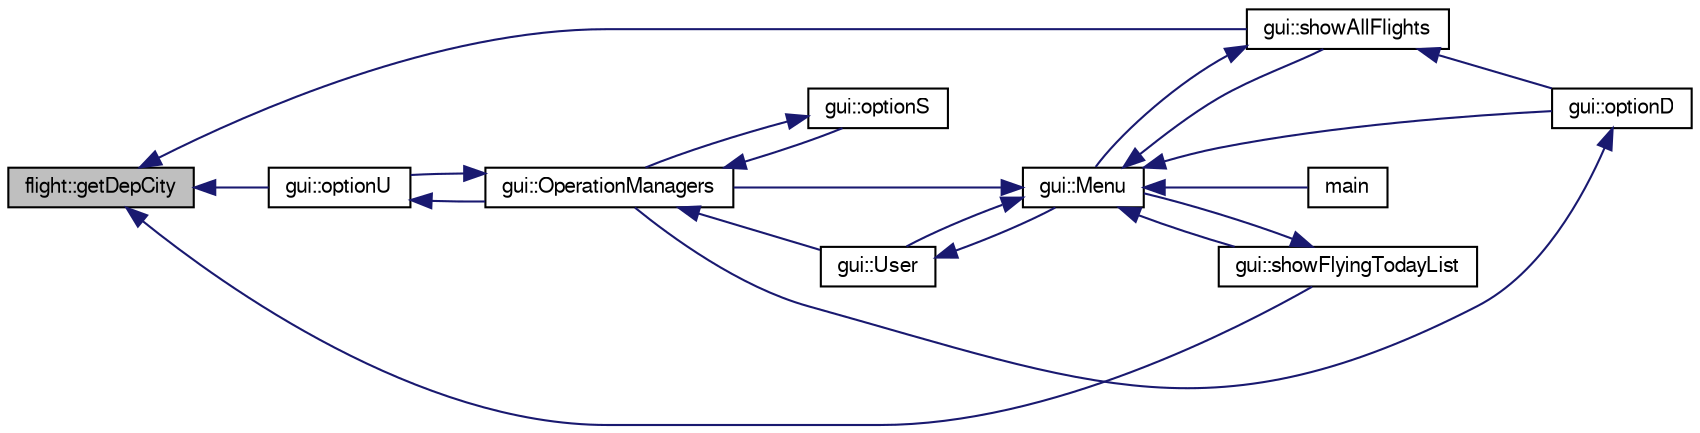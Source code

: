 digraph G
{
  edge [fontname="FreeSans",fontsize="10",labelfontname="FreeSans",labelfontsize="10"];
  node [fontname="FreeSans",fontsize="10",shape=record];
  rankdir=LR;
  Node1 [label="flight::getDepCity",height=0.2,width=0.4,color="black", fillcolor="grey75", style="filled" fontcolor="black"];
  Node1 -> Node2 [dir=back,color="midnightblue",fontsize="10",style="solid",fontname="FreeSans"];
  Node2 [label="gui::optionU",height=0.2,width=0.4,color="black", fillcolor="white", style="filled",URL="$classgui.html#ad6587b34a7c6f8c087af1665f5dd7b71",tooltip="!needs to be error checked"];
  Node2 -> Node3 [dir=back,color="midnightblue",fontsize="10",style="solid",fontname="FreeSans"];
  Node3 [label="gui::OperationManagers",height=0.2,width=0.4,color="black", fillcolor="white", style="filled",URL="$classgui.html#afe37700bacd80503661c4f45b55019bd"];
  Node3 -> Node4 [dir=back,color="midnightblue",fontsize="10",style="solid",fontname="FreeSans"];
  Node4 [label="gui::optionS",height=0.2,width=0.4,color="black", fillcolor="white", style="filled",URL="$classgui.html#afa7a5fc9b6f835a69a0c8433711fad57"];
  Node4 -> Node3 [dir=back,color="midnightblue",fontsize="10",style="solid",fontname="FreeSans"];
  Node3 -> Node2 [dir=back,color="midnightblue",fontsize="10",style="solid",fontname="FreeSans"];
  Node3 -> Node5 [dir=back,color="midnightblue",fontsize="10",style="solid",fontname="FreeSans"];
  Node5 [label="gui::User",height=0.2,width=0.4,color="black", fillcolor="white", style="filled",URL="$classgui.html#a3c2584790da727b2c2fabc178c449ea3"];
  Node5 -> Node6 [dir=back,color="midnightblue",fontsize="10",style="solid",fontname="FreeSans"];
  Node6 [label="gui::Menu",height=0.2,width=0.4,color="black", fillcolor="white", style="filled",URL="$classgui.html#a57cd3dc1eca1d8cb7aabb9fa75d79702"];
  Node6 -> Node7 [dir=back,color="midnightblue",fontsize="10",style="solid",fontname="FreeSans"];
  Node7 [label="main",height=0.2,width=0.4,color="black", fillcolor="white", style="filled",URL="$main_8cpp.html#a3c04138a5bfe5d72780bb7e82a18e627"];
  Node6 -> Node3 [dir=back,color="midnightblue",fontsize="10",style="solid",fontname="FreeSans"];
  Node6 -> Node8 [dir=back,color="midnightblue",fontsize="10",style="solid",fontname="FreeSans"];
  Node8 [label="gui::optionD",height=0.2,width=0.4,color="black", fillcolor="white", style="filled",URL="$classgui.html#a0534e0904bd2e2e3694e3da5396d1339"];
  Node8 -> Node3 [dir=back,color="midnightblue",fontsize="10",style="solid",fontname="FreeSans"];
  Node6 -> Node9 [dir=back,color="midnightblue",fontsize="10",style="solid",fontname="FreeSans"];
  Node9 [label="gui::showAllFlights",height=0.2,width=0.4,color="black", fillcolor="white", style="filled",URL="$classgui.html#a5c6627bafacf8ced6dde1abc32e8dea8"];
  Node9 -> Node6 [dir=back,color="midnightblue",fontsize="10",style="solid",fontname="FreeSans"];
  Node9 -> Node8 [dir=back,color="midnightblue",fontsize="10",style="solid",fontname="FreeSans"];
  Node6 -> Node10 [dir=back,color="midnightblue",fontsize="10",style="solid",fontname="FreeSans"];
  Node10 [label="gui::showFlyingTodayList",height=0.2,width=0.4,color="black", fillcolor="white", style="filled",URL="$classgui.html#ad42a2964e4ab71b2f1df11bf0f193d4d"];
  Node10 -> Node6 [dir=back,color="midnightblue",fontsize="10",style="solid",fontname="FreeSans"];
  Node6 -> Node5 [dir=back,color="midnightblue",fontsize="10",style="solid",fontname="FreeSans"];
  Node1 -> Node9 [dir=back,color="midnightblue",fontsize="10",style="solid",fontname="FreeSans"];
  Node1 -> Node10 [dir=back,color="midnightblue",fontsize="10",style="solid",fontname="FreeSans"];
}
